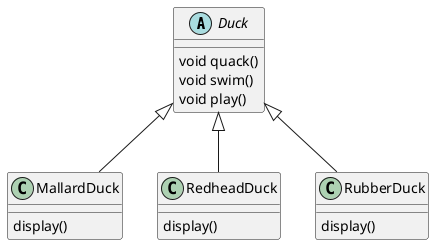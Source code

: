 
@startuml

abstract class Duck {
    void quack()
    void swim()
    void play()
}

class MallardDuck {
    display()
}

class RedheadDuck {
    display()
}

class RubberDuck {
    display()
}

Duck <|-- MallardDuck
Duck <|-- RedheadDuck
Duck <|-- RubberDuck

@enduml
